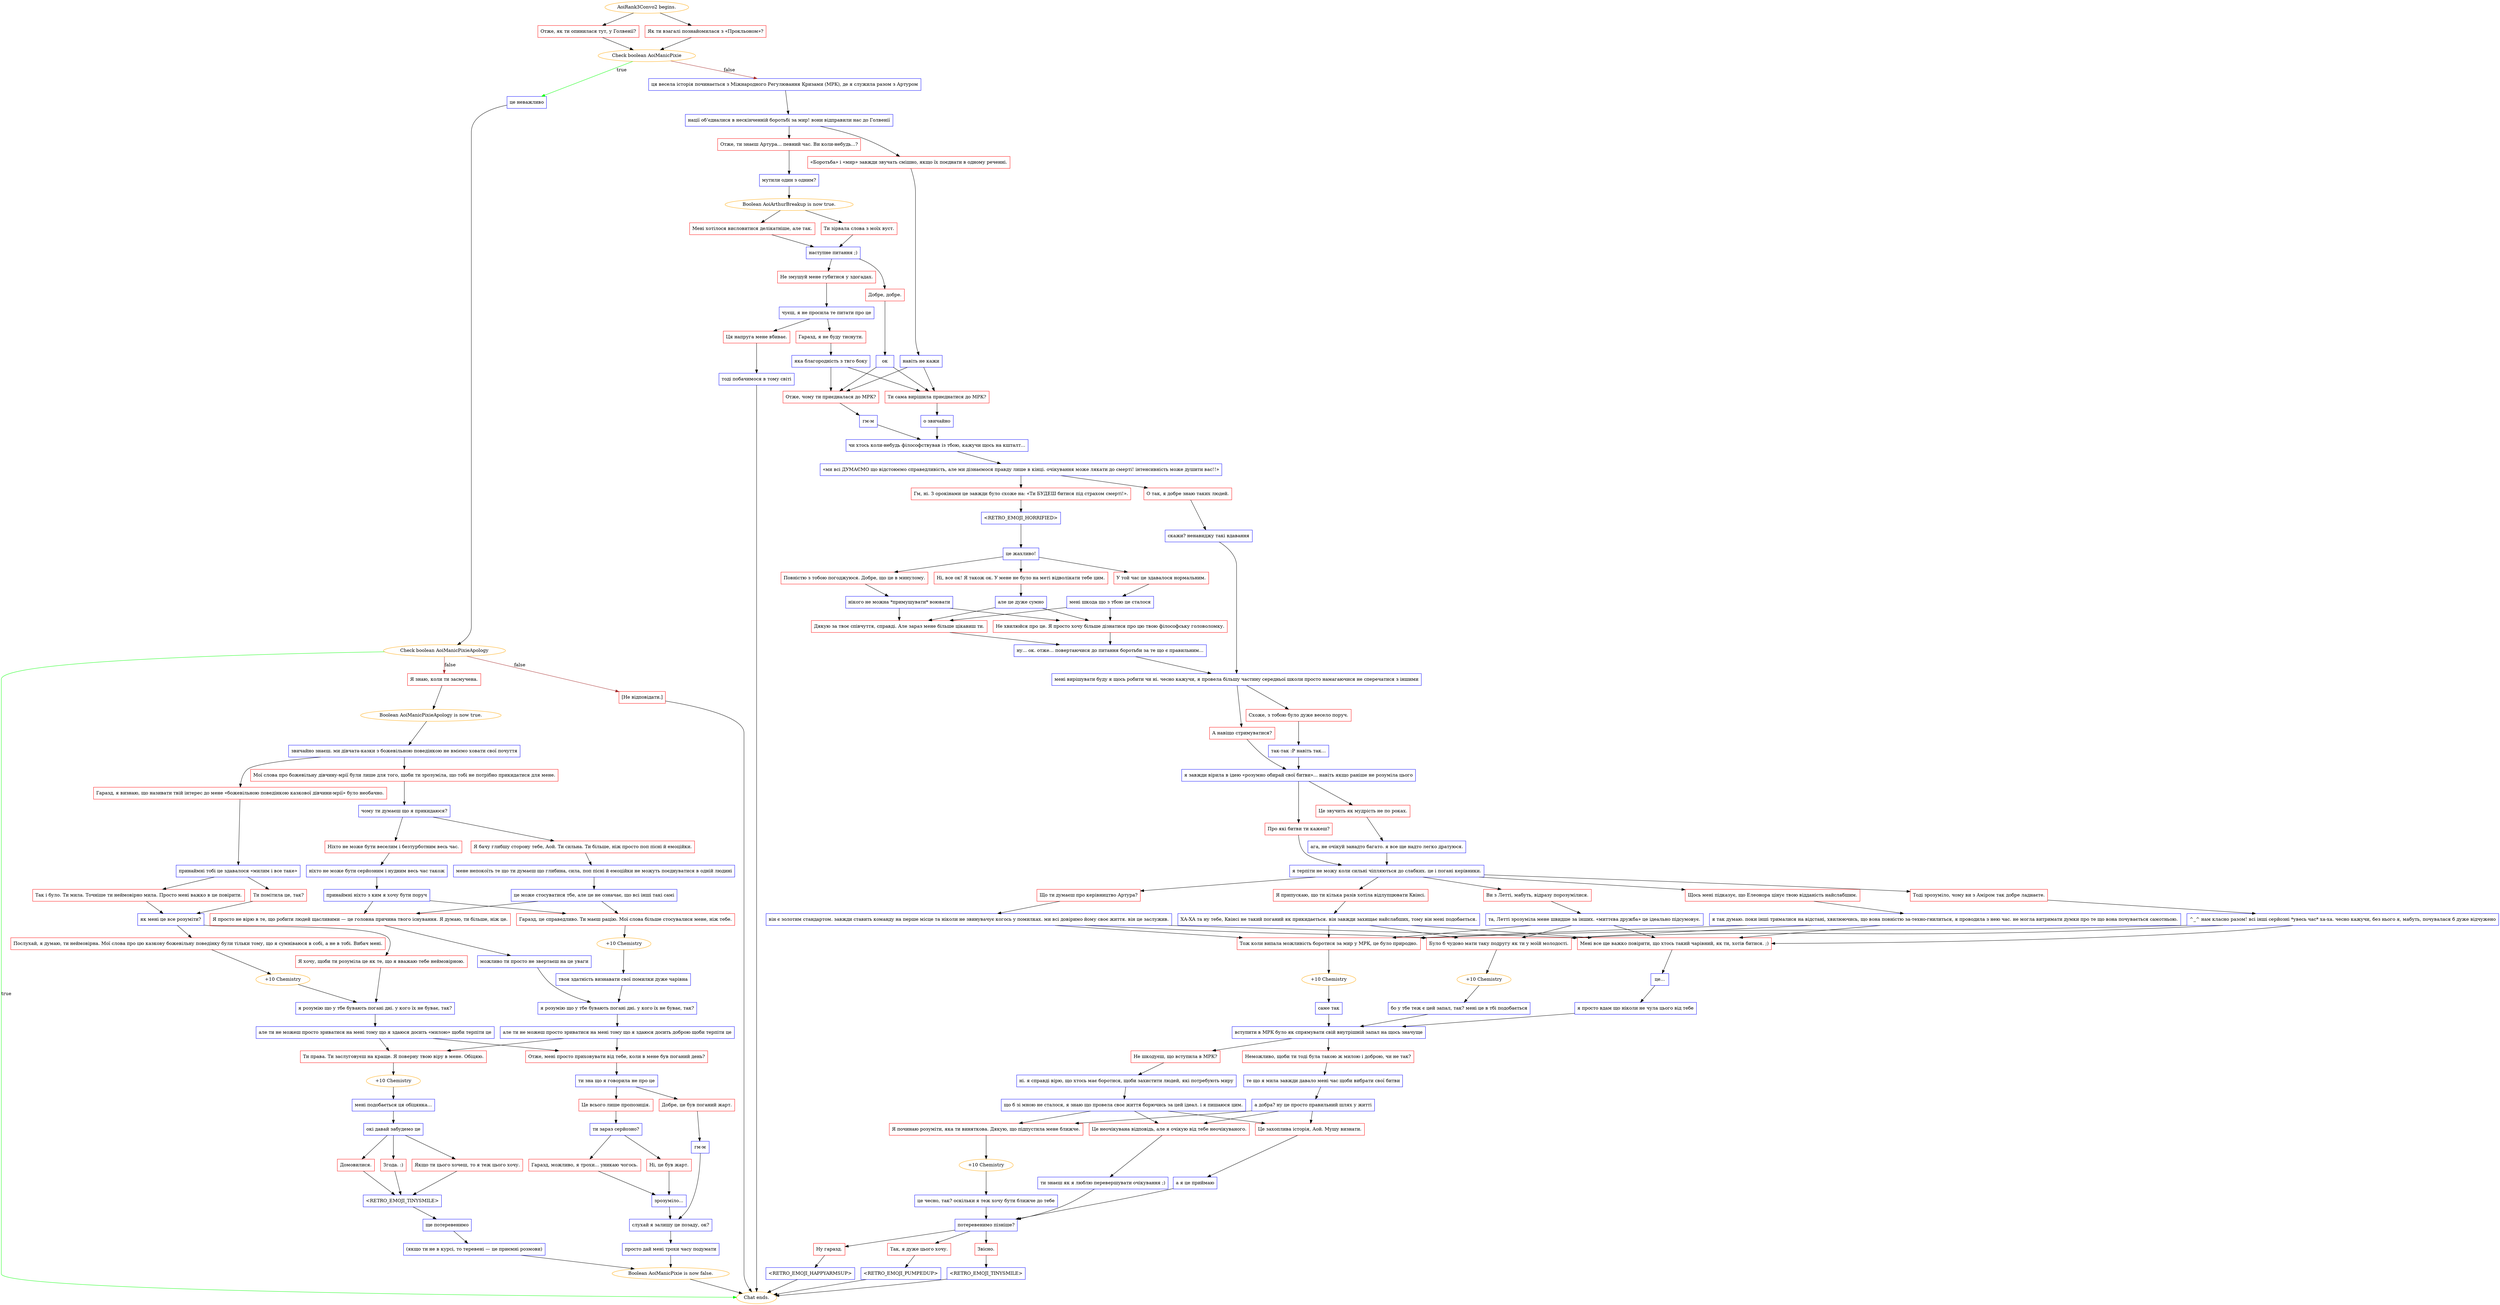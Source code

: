 digraph {
	"AoiRank3Convo2 begins." [color=orange];
		"AoiRank3Convo2 begins." -> j2747755267;
		"AoiRank3Convo2 begins." -> j2507355523;
	j2747755267 [label="Отже, як ти опинилася тут, у Голвенії?",shape=box,color=red];
		j2747755267 -> j1553637798;
	j2507355523 [label="Як ти взагалі познайомилася з «Прокльоном»?",shape=box,color=red];
		j2507355523 -> j1553637798;
	j1553637798 [label="Check boolean AoiManicPixie",color=orange];
		j1553637798 -> j1520343883 [label=true,color=green];
		j1553637798 -> j692845130 [label=false,color=brown];
	j1520343883 [label="це неважливо",shape=box,color=blue];
		j1520343883 -> j2806985163;
	j692845130 [label="ця весела історія починається з Міжнародного Регулювання Кризами (МРК), де я служила разом з Артуром",shape=box,color=blue];
		j692845130 -> j1789819981;
	j2806985163 [label="Check boolean AoiManicPixieApology",color=orange];
		j2806985163 -> "Chat ends." [label=true,color=green];
		j2806985163 -> j1577585886 [label=false,color=brown];
		j2806985163 -> j3548116585 [label=false,color=brown];
	j1789819981 [label="нації об’єдналися в нескінченній боротьбі за мир! вони відправили нас до Голвенії",shape=box,color=blue];
		j1789819981 -> j3240470922;
		j1789819981 -> j288881069;
	"Chat ends." [color=orange];
	j1577585886 [label="Я знаю, коли ти засмучена.",shape=box,color=red];
		j1577585886 -> j3208416442;
	j3548116585 [label="[Не відповідати.]",shape=box,color=red];
		j3548116585 -> "Chat ends.";
	j3240470922 [label="Отже, ти знаєш Артура... певний час. Ви коли-небудь...?",shape=box,color=red];
		j3240470922 -> j3377610921;
	j288881069 [label="«Боротьба» і «мир» завжди звучать смішно, якщо їх поєднати в одному реченні.",shape=box,color=red];
		j288881069 -> j2673985629;
	j3208416442 [label="Boolean AoiManicPixieApology is now true.",color=orange];
		j3208416442 -> j3985021437;
	j3377610921 [label="мутили один з одним?",shape=box,color=blue];
		j3377610921 -> j1782455318;
	j2673985629 [label="навіть не кажи",shape=box,color=blue];
		j2673985629 -> j2050192152;
		j2673985629 -> j2773486953;
	j3985021437 [label="звичайно знаєш. ми дівчата-казки з божевільною поведінкою не вміємо ховати свої почуття",shape=box,color=blue];
		j3985021437 -> j3775827565;
		j3985021437 -> j910129215;
	j1782455318 [label="Boolean AoiArthurBreakup is now true.",color=orange];
		j1782455318 -> j3321163237;
		j1782455318 -> j3141900367;
	j2050192152 [label="Отже, чому ти приєдналася до МРК?",shape=box,color=red];
		j2050192152 -> j3651367391;
	j2773486953 [label="Ти сама вирішила приєднатися до МРК?",shape=box,color=red];
		j2773486953 -> j426266866;
	j3775827565 [label="Гаразд, я визнаю, що називати твій інтерес до мене «божевільною поведінкою казкової дівчини-мрії» було необачно.",shape=box,color=red];
		j3775827565 -> j4229646651;
	j910129215 [label="Мої слова про божевільну дівчину-мрії були лише для того, щоби ти зрозуміла, що тобі не потрібно прикидатися для мене.",shape=box,color=red];
		j910129215 -> j3441821917;
	j3321163237 [label="Мені хотілося висловитися делікатніше, але так.",shape=box,color=red];
		j3321163237 -> j553903600;
	j3141900367 [label="Ти зірвала слова з моїх вуст.",shape=box,color=red];
		j3141900367 -> j553903600;
	j3651367391 [label="гм-м",shape=box,color=blue];
		j3651367391 -> j134924275;
	j426266866 [label="о звичайно",shape=box,color=blue];
		j426266866 -> j134924275;
	j4229646651 [label="принаймні тобі це здавалося «милим і все таке»",shape=box,color=blue];
		j4229646651 -> j3566574176;
		j4229646651 -> j2624426197;
	j3441821917 [label="чому ти думаєш що я прикидаюся?",shape=box,color=blue];
		j3441821917 -> j558421533;
		j3441821917 -> j1967418353;
	j553903600 [label="наступне питання ;)",shape=box,color=blue];
		j553903600 -> j983133253;
		j553903600 -> j933408443;
	j134924275 [label="чи хтось коли-небудь філософствував із тбою, кажучи щось на кшталт...",shape=box,color=blue];
		j134924275 -> j2224298612;
	j3566574176 [label="Так і було. Ти мила. Точніше ти неймовірно мила. Просто мені важко в це повірити.",shape=box,color=red];
		j3566574176 -> j3082545954;
	j2624426197 [label="Ти помітила це, так?",shape=box,color=red];
		j2624426197 -> j3082545954;
	j558421533 [label="Ніхто не може бути веселим і безтурботним весь час.",shape=box,color=red];
		j558421533 -> j3493728755;
	j1967418353 [label="Я бачу глибшу сторону тебе, Аой. Ти сильна. Ти більше, ніж просто поп пісні й емоційки.",shape=box,color=red];
		j1967418353 -> j3095295979;
	j983133253 [label="Не змушуй мене губитися у здогадах.",shape=box,color=red];
		j983133253 -> j1048997228;
	j933408443 [label="Добре, добре.",shape=box,color=red];
		j933408443 -> j1344582580;
	j2224298612 [label="«ми всі ДУМАЄМО що відстоюємо справедливість, але ми дізнаємося правду лише в кінці. очікування може лякати до смерті! інтенсивність може душити вас!!»",shape=box,color=blue];
		j2224298612 -> j112255781;
		j2224298612 -> j221353637;
	j3082545954 [label="як мені це все розуміти?",shape=box,color=blue];
		j3082545954 -> j932716690;
		j3082545954 -> j477267748;
	j3493728755 [label="ніхто не може бути серйозним і нудним весь час також",shape=box,color=blue];
		j3493728755 -> j2243153021;
	j3095295979 [label="мене непокоїть те що ти думаєш що глибина, сила, поп пісні й емоційки не можуть поєднуватися в одній людині",shape=box,color=blue];
		j3095295979 -> j2032127953;
	j1048997228 [label="чуєш, я не просила те питати про це",shape=box,color=blue];
		j1048997228 -> j1705355724;
		j1048997228 -> j1670568672;
	j1344582580 [label="ок",shape=box,color=blue];
		j1344582580 -> j2050192152;
		j1344582580 -> j2773486953;
	j112255781 [label="Гм, ні. З орокінами це завжди було схоже на: «Ти БУДЕШ битися під страхом смерті!».",shape=box,color=red];
		j112255781 -> j683356312;
	j221353637 [label="О так, я добре знаю таких людей.",shape=box,color=red];
		j221353637 -> j455361550;
	j932716690 [label="Послухай, я думаю, ти неймовірна. Мої слова про цю казкову божевільну поведінку були тільки тому, що я сумніваюся в собі, а не в тобі. Вибач мені.",shape=box,color=red];
		j932716690 -> j3566140535;
	j477267748 [label="Я хочу, щоби ти розуміла це як те, що я вважаю тебе неймовірною.",shape=box,color=red];
		j477267748 -> j1796978264;
	j2243153021 [label="принаймні ніхто з ким я хочу бути поруч",shape=box,color=blue];
		j2243153021 -> j2402045218;
		j2243153021 -> j1801091811;
	j2032127953 [label="це може стосуватися тбе, але це не означає, що всі інші такі самі",shape=box,color=blue];
		j2032127953 -> j1801091811;
		j2032127953 -> j2402045218;
	j1705355724 [label="Ця напруга мене вбиває.",shape=box,color=red];
		j1705355724 -> j1312032722;
	j1670568672 [label="Гаразд, я не буду тиснути.",shape=box,color=red];
		j1670568672 -> j476446996;
	j683356312 [label="<RETRO_EMOJI_HORRIFIED>",shape=box,color=blue];
		j683356312 -> j1716767257;
	j455361550 [label="скажи? ненавиджу такі вдавання",shape=box,color=blue];
		j455361550 -> j1921851223;
	j3566140535 [label="+10 Chemistry",color=orange];
		j3566140535 -> j1796978264;
	j1796978264 [label="я розумію що у тбе бувають погані дні. у кого їх не буває, так?",shape=box,color=blue];
		j1796978264 -> j3873231760;
	j2402045218 [label="Я просто не вірю в те, що робити людей щасливими — це головна причина твого існування. Я думаю, ти більше, ніж це.",shape=box,color=red];
		j2402045218 -> j1842657033;
	j1801091811 [label="Гаразд, це справедливо. Ти маєш рацію. Мої слова більше стосувалися мене, ніж тебе.",shape=box,color=red];
		j1801091811 -> j3142841089;
	j1312032722 [label="тоді побачимося в тому світі",shape=box,color=blue];
		j1312032722 -> "Chat ends.";
	j476446996 [label="яка благородність з твго боку",shape=box,color=blue];
		j476446996 -> j2050192152;
		j476446996 -> j2773486953;
	j1716767257 [label="це жахливо!",shape=box,color=blue];
		j1716767257 -> j3481092230;
		j1716767257 -> j357675453;
		j1716767257 -> j4012817556;
	j1921851223 [label="мені вирішувати буду я щось робити чи ні. чесно кажучи, я провела більшу частину середньої школи просто намагаючися не сперечатися з іншими",shape=box,color=blue];
		j1921851223 -> j1118373739;
		j1921851223 -> j325339038;
	j3873231760 [label="але ти не можеш просто зриватися на мені тому що я здаюся досить «милою» щоби терпіти це",shape=box,color=blue];
		j3873231760 -> j1391726692;
		j3873231760 -> j2227497842;
	j1842657033 [label="можливо ти просто не звертаєш на це уваги",shape=box,color=blue];
		j1842657033 -> j585163844;
	j3142841089 [label="+10 Chemistry",color=orange];
		j3142841089 -> j2495573935;
	j3481092230 [label="Повністю з тобою погоджуюся. Добре, що це в минулому.",shape=box,color=red];
		j3481092230 -> j2336110078;
	j357675453 [label="Ні, все ок! Я також ок. У мене не було на меті відволікати тебе цим.",shape=box,color=red];
		j357675453 -> j3733461128;
	j4012817556 [label="У той час це здавалося нормальним.",shape=box,color=red];
		j4012817556 -> j4124169173;
	j1118373739 [label="А навіщо стримуватися?",shape=box,color=red];
		j1118373739 -> j2807955671;
	j325339038 [label="Схоже, з тобою було дуже весело поруч.",shape=box,color=red];
		j325339038 -> j3012219561;
	j1391726692 [label="Ти права. Ти заслуговуєш на краще. Я поверну твою віру в мене. Обіцяю.",shape=box,color=red];
		j1391726692 -> j1645016195;
	j2227497842 [label="Отже, мені просто приховувати від тебе, коли в мене був поганий день?",shape=box,color=red];
		j2227497842 -> j681083331;
	j585163844 [label="я розумію що у тбе бувають погані дні. у кого їх не буває, так?",shape=box,color=blue];
		j585163844 -> j613545140;
	j2495573935 [label="твоя здатність визнавати свої помилки дуже чарівна",shape=box,color=blue];
		j2495573935 -> j585163844;
	j2336110078 [label="нікого не можна *примушувати* воювати",shape=box,color=blue];
		j2336110078 -> j1971714116;
		j2336110078 -> j510517761;
	j3733461128 [label="але це дуже сумно",shape=box,color=blue];
		j3733461128 -> j1971714116;
		j3733461128 -> j510517761;
	j4124169173 [label="мені шкода що з тбою це сталося",shape=box,color=blue];
		j4124169173 -> j1971714116;
		j4124169173 -> j510517761;
	j2807955671 [label="я завжди вірила в ідею «розумно обирай свої битви»... навіть якщо раніше не розуміла цього",shape=box,color=blue];
		j2807955671 -> j898667318;
		j2807955671 -> j3330889184;
	j3012219561 [label="так-так :P навіть так...",shape=box,color=blue];
		j3012219561 -> j2807955671;
	j1645016195 [label="+10 Chemistry",color=orange];
		j1645016195 -> j1915007342;
	j681083331 [label="ти зна що я говорила не про це",shape=box,color=blue];
		j681083331 -> j2157753816;
		j681083331 -> j2912371468;
	j613545140 [label="але ти не можеш просто зриватися на мені тому що я здаюся досить доброю щоби терпіти це",shape=box,color=blue];
		j613545140 -> j1391726692;
		j613545140 -> j2227497842;
	j1971714116 [label="Дякую за твоє співчуття, справді. Але зараз мене більше цікавиш ти.",shape=box,color=red];
		j1971714116 -> j3337140650;
	j510517761 [label="Не хвилюйся про це. Я просто хочу більше дізнатися про цю твою філософську головоломку.",shape=box,color=red];
		j510517761 -> j3337140650;
	j898667318 [label="Про які битви ти кажеш?",shape=box,color=red];
		j898667318 -> j2985777812;
	j3330889184 [label="Це звучить як мудрість не по роках.",shape=box,color=red];
		j3330889184 -> j2341093577;
	j1915007342 [label="мені подобається ця обіцянка...",shape=box,color=blue];
		j1915007342 -> j1191015461;
	j2157753816 [label="Це всього лише пропозиція.",shape=box,color=red];
		j2157753816 -> j2858937799;
	j2912371468 [label="Добре, це був поганий жарт.",shape=box,color=red];
		j2912371468 -> j1298239144;
	j3337140650 [label="ну... ок. отже... повертаючися до питання боротьби за те що є правильним...",shape=box,color=blue];
		j3337140650 -> j1921851223;
	j2985777812 [label="я терпіти не можу коли сильні чіпляються до слабких. це і погані керівники.",shape=box,color=blue];
		j2985777812 -> j4243458350;
		j2985777812 -> j2193407422;
		j2985777812 -> j494220762;
		j2985777812 -> j159084785;
		j2985777812 -> j947611524;
	j2341093577 [label="ага, не очікуй занадто багато. я все ще надто легко дратуюся.",shape=box,color=blue];
		j2341093577 -> j2985777812;
	j1191015461 [label="окі давай забудемо це",shape=box,color=blue];
		j1191015461 -> j2591981735;
		j1191015461 -> j4228620030;
		j1191015461 -> j2624241312;
	j2858937799 [label="ти зараз серйозно?",shape=box,color=blue];
		j2858937799 -> j584153369;
		j2858937799 -> j221211069;
	j1298239144 [label="гм-м",shape=box,color=blue];
		j1298239144 -> j623098494;
	j4243458350 [label="Що ти думаєш про керівництво Артура?",shape=box,color=red];
		j4243458350 -> j3286920374;
	j2193407422 [label="Я припускаю, що ти кілька разів хотіла відлупцювати Квінсі.",shape=box,color=red];
		j2193407422 -> j932810355;
	j494220762 [label="Ви з Летті, мабуть, відразу порозумілися.",shape=box,color=red];
		j494220762 -> j2584441478;
	j159084785 [label="Щось мені підказує, що Елеонора цінує твою відданість найслабшим.",shape=box,color=red];
		j159084785 -> j1961182186;
	j947611524 [label="Тоді зрозуміло, чому ви з Аміром так добре ладнаєте.",shape=box,color=red];
		j947611524 -> j1062863348;
	j2591981735 [label="Домовилися.",shape=box,color=red];
		j2591981735 -> j982243399;
	j4228620030 [label="Згода. :)",shape=box,color=red];
		j4228620030 -> j982243399;
	j2624241312 [label="Якщо ти цього хочеш, то я теж цього хочу.",shape=box,color=red];
		j2624241312 -> j982243399;
	j584153369 [label="Гаразд, можливо, я трохи... уникаю чогось.",shape=box,color=red];
		j584153369 -> j2503971854;
	j221211069 [label="Ні, це був жарт.",shape=box,color=red];
		j221211069 -> j2503971854;
	j623098494 [label="слухай я залишу це позаду, ок?",shape=box,color=blue];
		j623098494 -> j1539771217;
	j3286920374 [label="він є золотим стандартом. завжди ставить команду на перше місце та ніколи не звинувачує когось у помилках. ми всі довіримо йому своє життя. він це заслужив.",shape=box,color=blue];
		j3286920374 -> j1889318277;
		j3286920374 -> j3141213475;
		j3286920374 -> j1469325760;
	j932810355 [label="ХА-ХА та ну тебе, Квінсі не такий поганий як прикидається. він завжди захищає найслабших, тому він мені подобається.",shape=box,color=blue];
		j932810355 -> j1889318277;
		j932810355 -> j3141213475;
		j932810355 -> j1469325760;
	j2584441478 [label="та, Летті зрозуміла мене швидше за інших. «миттєва дружба» це ідеально підсумовує.",shape=box,color=blue];
		j2584441478 -> j1889318277;
		j2584441478 -> j3141213475;
		j2584441478 -> j1469325760;
	j1961182186 [label="я так думаю. поки інші трималися на відстані, хвилюючись, що вона повністю за-техно-гнилиться, я проводила з нею час. не могла витримати думки про те що вона почувається самотньою.",shape=box,color=blue];
		j1961182186 -> j1889318277;
		j1961182186 -> j3141213475;
		j1961182186 -> j1469325760;
	j1062863348 [label="^_^ нам класно разом! всі інші серйозні *увесь час* ха-ха. чесно кажучи, без нього я, мабуть, почувалася б дуже відчужено",shape=box,color=blue];
		j1062863348 -> j1889318277;
		j1062863348 -> j3141213475;
		j1062863348 -> j1469325760;
	j982243399 [label="<RETRO_EMOJI_TINYSMILE>",shape=box,color=blue];
		j982243399 -> j887771576;
	j2503971854 [label="зрозуміло...",shape=box,color=blue];
		j2503971854 -> j623098494;
	j1539771217 [label="просто дай мені трохи часу подумати",shape=box,color=blue];
		j1539771217 -> j2477397060;
	j1889318277 [label="Тож коли випала можливість боротися за мир у МРК, це було природно.",shape=box,color=red];
		j1889318277 -> j1396488159;
	j3141213475 [label="Було б чудово мати таку подругу як ти у моїй молодості.",shape=box,color=red];
		j3141213475 -> j266601153;
	j1469325760 [label="Мені все ще важко повірити, що хтось такий чарівний, як ти, хотів битися. ;)",shape=box,color=red];
		j1469325760 -> j2478701764;
	j887771576 [label="ще потеревенимо",shape=box,color=blue];
		j887771576 -> j1672569363;
	j2477397060 [label="Boolean AoiManicPixie is now false.",color=orange];
		j2477397060 -> "Chat ends.";
	j1396488159 [label="+10 Chemistry",color=orange];
		j1396488159 -> j3226890041;
	j266601153 [label="+10 Chemistry",color=orange];
		j266601153 -> j476811907;
	j2478701764 [label="це...",shape=box,color=blue];
		j2478701764 -> j350739819;
	j1672569363 [label="(якщо ти не в курсі, то теревені — це приємні розмови)",shape=box,color=blue];
		j1672569363 -> j2477397060;
	j3226890041 [label="саме так",shape=box,color=blue];
		j3226890041 -> j2699052262;
	j476811907 [label="бо у тбе теж є цей запал, так? мені це в тбі подобається",shape=box,color=blue];
		j476811907 -> j2699052262;
	j350739819 [label="я просто вдам що ніколи не чула цього від тебе",shape=box,color=blue];
		j350739819 -> j2699052262;
	j2699052262 [label="вступити в МРК було як спрямувати свій внутрішній запал на щось значуще",shape=box,color=blue];
		j2699052262 -> j3795057594;
		j2699052262 -> j4090327473;
	j3795057594 [label="Не шкодуєш, що вступила в МРК?",shape=box,color=red];
		j3795057594 -> j2638962215;
	j4090327473 [label="Неможливо, щоби ти тоді була такою ж милою і доброю, чи не так?",shape=box,color=red];
		j4090327473 -> j454385675;
	j2638962215 [label="ні. я справді вірю, що хтось має боротися, щоби захистити людей, які потребують миру",shape=box,color=blue];
		j2638962215 -> j172630964;
	j454385675 [label="те що я мила завжди давало мені час щоби вибрати свої битви",shape=box,color=blue];
		j454385675 -> j3613839395;
	j172630964 [label="що б зі мною не сталося, я знаю що провела своє життя борючись за цей ідеал. і я пишаюся цим.",shape=box,color=blue];
		j172630964 -> j4142634298;
		j172630964 -> j3905663021;
		j172630964 -> j110543950;
	j3613839395 [label="а добра? ну це просто правильний шлях у житті",shape=box,color=blue];
		j3613839395 -> j4142634298;
		j3613839395 -> j3905663021;
		j3613839395 -> j110543950;
	j4142634298 [label="Я починаю розуміти, яка ти виняткова. Дякую, що підпустила мене ближче.",shape=box,color=red];
		j4142634298 -> j3727694552;
	j3905663021 [label="Це неочікувана відповідь, але я очікую від тебе неочікуваного.",shape=box,color=red];
		j3905663021 -> j1116247478;
	j110543950 [label="Це захоплива історія, Аой. Мушу визнати.",shape=box,color=red];
		j110543950 -> j3878096917;
	j3727694552 [label="+10 Chemistry",color=orange];
		j3727694552 -> j1348844802;
	j1116247478 [label="ти знаєш як я люблю перевершувати очікування ;)",shape=box,color=blue];
		j1116247478 -> j3964803952;
	j3878096917 [label="а я це приймаю",shape=box,color=blue];
		j3878096917 -> j3964803952;
	j1348844802 [label="це чесно, так? оскільки я теж хочу бути ближче до тебе",shape=box,color=blue];
		j1348844802 -> j3964803952;
	j3964803952 [label="потеревенимо пізніше?",shape=box,color=blue];
		j3964803952 -> j1695021670;
		j3964803952 -> j2655388351;
		j3964803952 -> j2977502182;
	j1695021670 [label="Ну гаразд.",shape=box,color=red];
		j1695021670 -> j2061505340;
	j2655388351 [label="Так, я дуже цього хочу.",shape=box,color=red];
		j2655388351 -> j336425587;
	j2977502182 [label="Звісно.",shape=box,color=red];
		j2977502182 -> j3029731251;
	j2061505340 [label="<RETRO_EMOJI_HAPPYARMSUP>",shape=box,color=blue];
		j2061505340 -> "Chat ends.";
	j336425587 [label="<RETRO_EMOJI_PUMPEDUP>",shape=box,color=blue];
		j336425587 -> "Chat ends.";
	j3029731251 [label="<RETRO_EMOJI_TINYSMILE>",shape=box,color=blue];
		j3029731251 -> "Chat ends.";
}